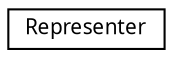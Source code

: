 digraph G
{
  edge [fontname="FreeSans.ttf",fontsize="10",labelfontname="FreeSans.ttf",labelfontsize="10"];
  node [fontname="FreeSans.ttf",fontsize="10",shape=record];
  rankdir="LR";
  Node1 [label="Representer",height=0.2,width=0.4,color="black", fillcolor="white", style="filled",URL="$classRepresenter.html",tooltip="Provides the interface between statismo and the dataset type the application uses."];
}
